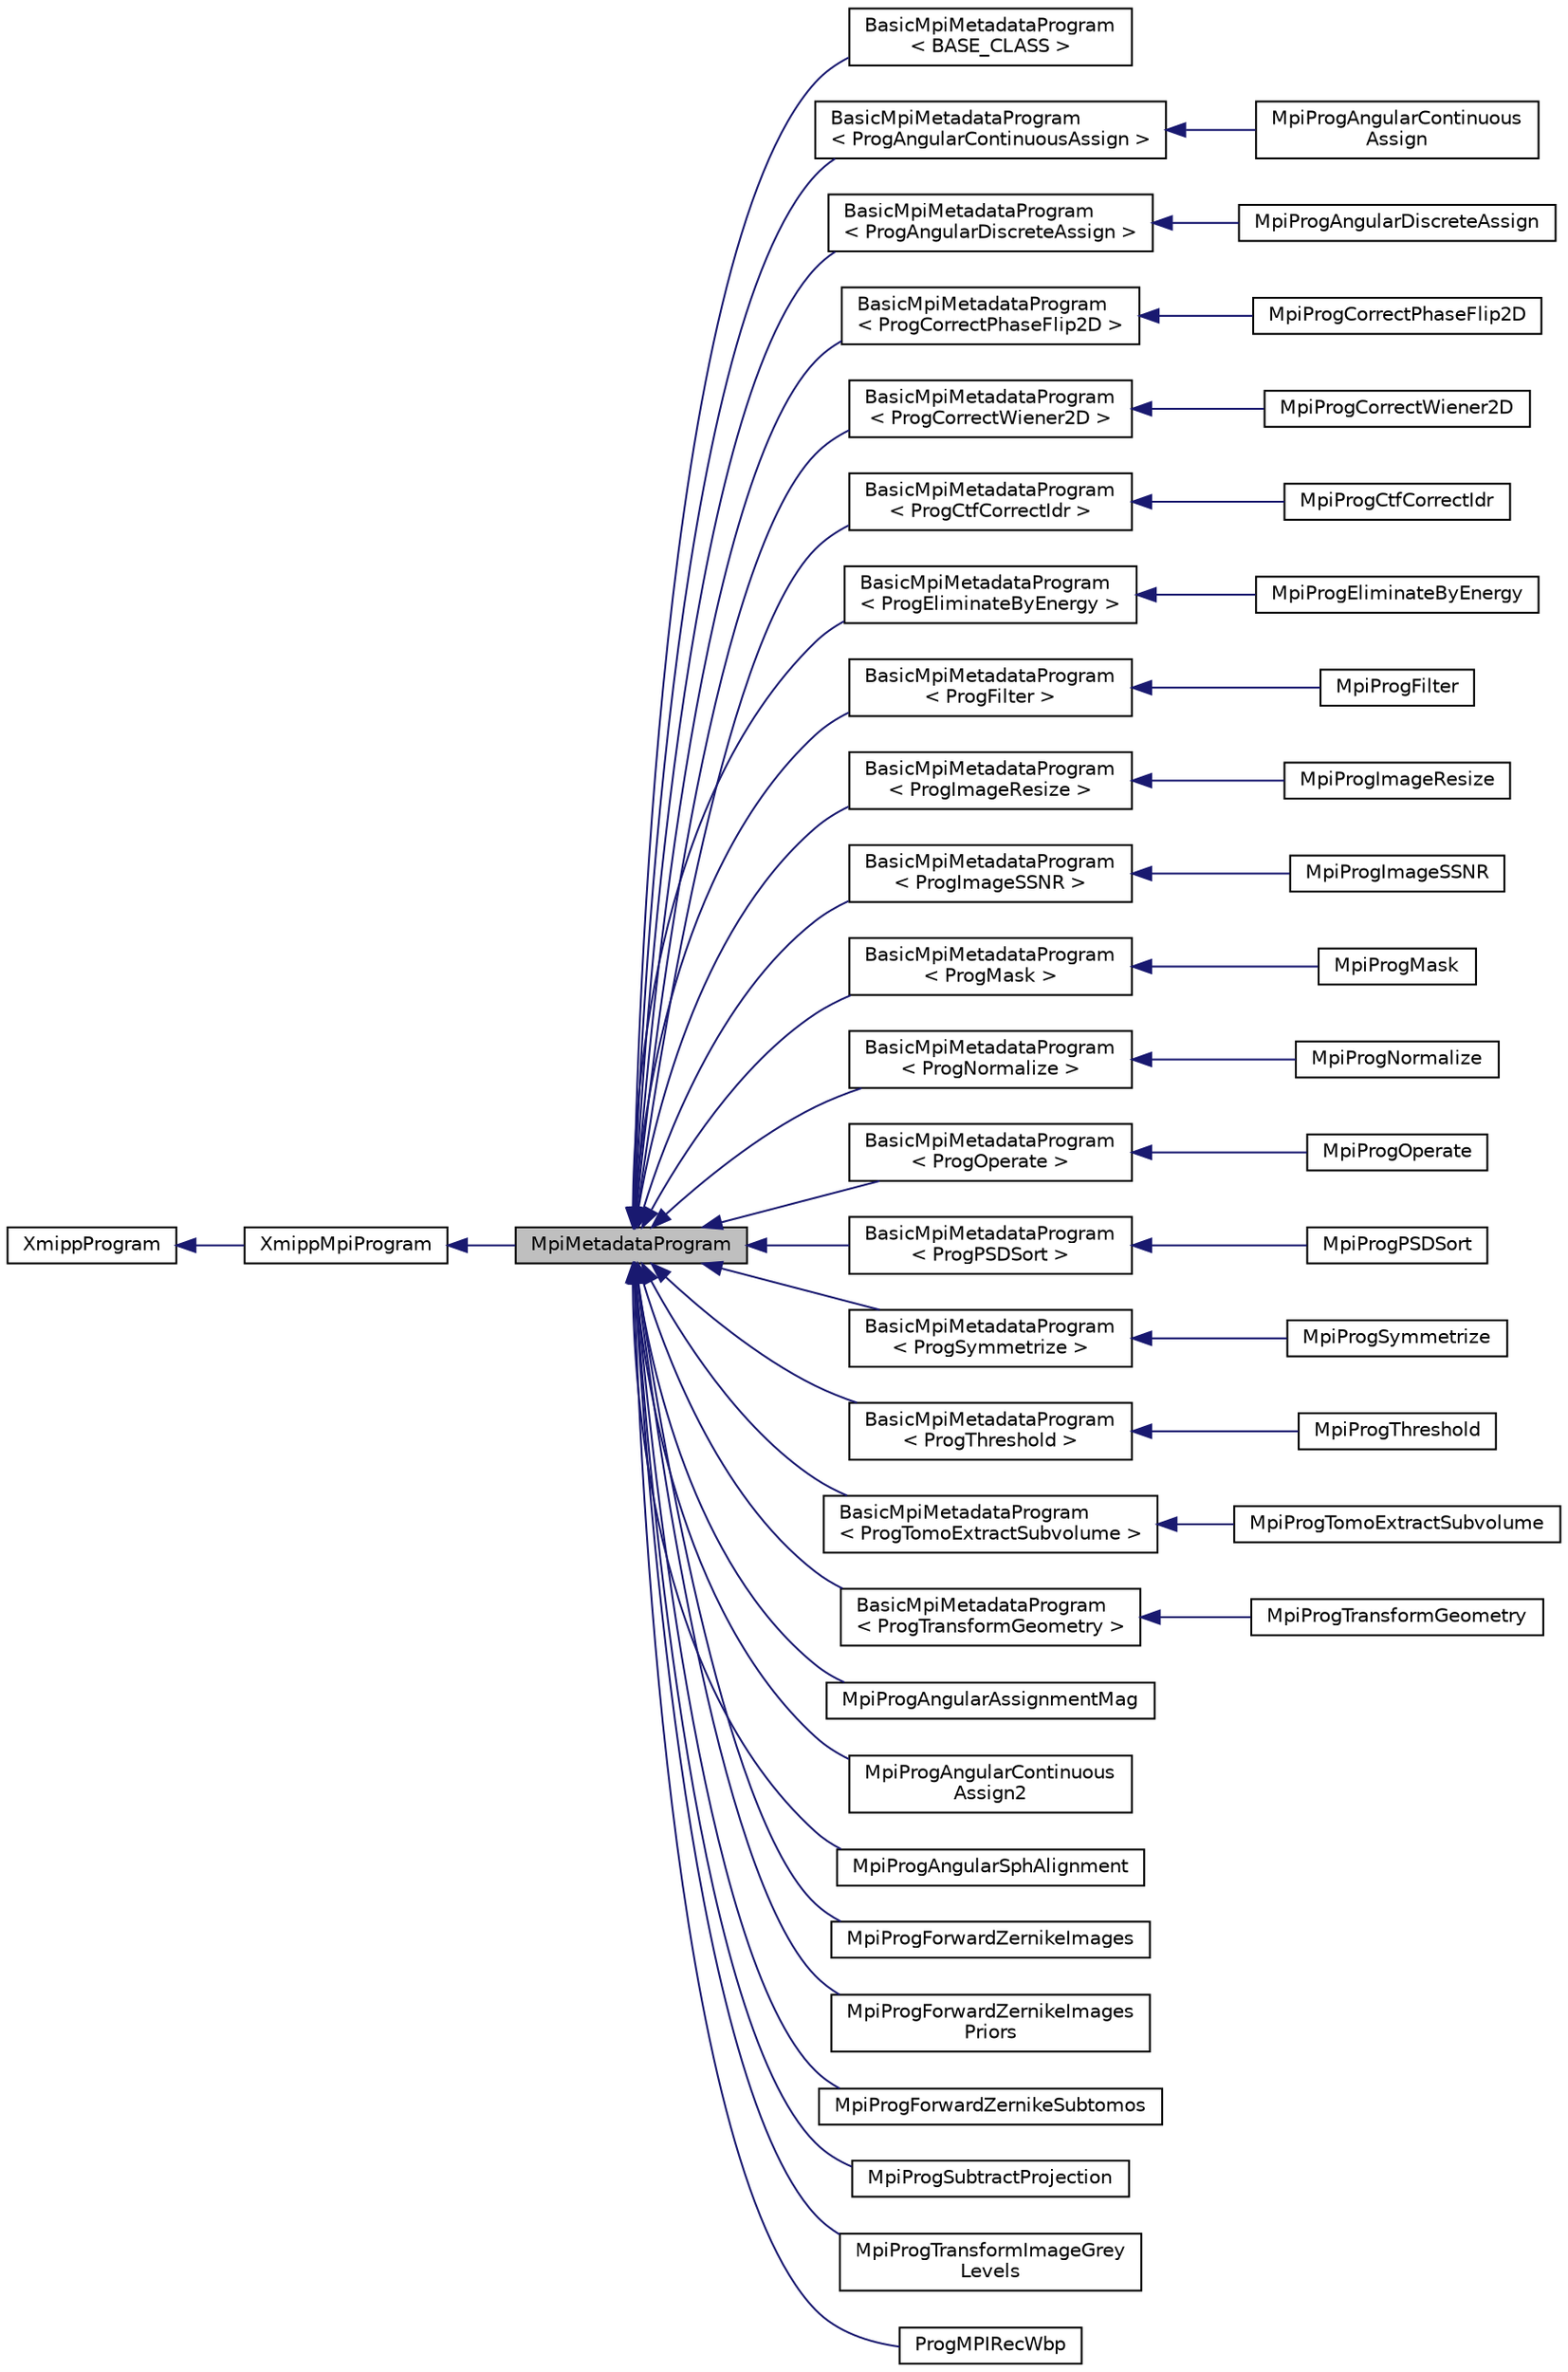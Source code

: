 digraph "MpiMetadataProgram"
{
  edge [fontname="Helvetica",fontsize="10",labelfontname="Helvetica",labelfontsize="10"];
  node [fontname="Helvetica",fontsize="10",shape=record];
  rankdir="LR";
  Node0 [label="MpiMetadataProgram",height=0.2,width=0.4,color="black", fillcolor="grey75", style="filled", fontcolor="black"];
  Node1 -> Node0 [dir="back",color="midnightblue",fontsize="10",style="solid",fontname="Helvetica"];
  Node1 [label="XmippMpiProgram",height=0.2,width=0.4,color="black", fillcolor="white", style="filled",URL="$classXmippMpiProgram.html"];
  Node2 -> Node1 [dir="back",color="midnightblue",fontsize="10",style="solid",fontname="Helvetica"];
  Node2 [label="XmippProgram",height=0.2,width=0.4,color="black", fillcolor="white", style="filled",URL="$classXmippProgram.html"];
  Node0 -> Node3 [dir="back",color="midnightblue",fontsize="10",style="solid",fontname="Helvetica"];
  Node3 [label="BasicMpiMetadataProgram\l\< BASE_CLASS \>",height=0.2,width=0.4,color="black", fillcolor="white", style="filled",URL="$classBasicMpiMetadataProgram.html"];
  Node0 -> Node4 [dir="back",color="midnightblue",fontsize="10",style="solid",fontname="Helvetica"];
  Node4 [label="BasicMpiMetadataProgram\l\< ProgAngularContinuousAssign \>",height=0.2,width=0.4,color="black", fillcolor="white", style="filled",URL="$classBasicMpiMetadataProgram.html"];
  Node4 -> Node5 [dir="back",color="midnightblue",fontsize="10",style="solid",fontname="Helvetica"];
  Node5 [label="MpiProgAngularContinuous\lAssign",height=0.2,width=0.4,color="black", fillcolor="white", style="filled",URL="$classMpiProgAngularContinuousAssign.html"];
  Node0 -> Node6 [dir="back",color="midnightblue",fontsize="10",style="solid",fontname="Helvetica"];
  Node6 [label="BasicMpiMetadataProgram\l\< ProgAngularDiscreteAssign \>",height=0.2,width=0.4,color="black", fillcolor="white", style="filled",URL="$classBasicMpiMetadataProgram.html"];
  Node6 -> Node7 [dir="back",color="midnightblue",fontsize="10",style="solid",fontname="Helvetica"];
  Node7 [label="MpiProgAngularDiscreteAssign",height=0.2,width=0.4,color="black", fillcolor="white", style="filled",URL="$classMpiProgAngularDiscreteAssign.html"];
  Node0 -> Node8 [dir="back",color="midnightblue",fontsize="10",style="solid",fontname="Helvetica"];
  Node8 [label="BasicMpiMetadataProgram\l\< ProgCorrectPhaseFlip2D \>",height=0.2,width=0.4,color="black", fillcolor="white", style="filled",URL="$classBasicMpiMetadataProgram.html"];
  Node8 -> Node9 [dir="back",color="midnightblue",fontsize="10",style="solid",fontname="Helvetica"];
  Node9 [label="MpiProgCorrectPhaseFlip2D",height=0.2,width=0.4,color="black", fillcolor="white", style="filled",URL="$classMpiProgCorrectPhaseFlip2D.html"];
  Node0 -> Node10 [dir="back",color="midnightblue",fontsize="10",style="solid",fontname="Helvetica"];
  Node10 [label="BasicMpiMetadataProgram\l\< ProgCorrectWiener2D \>",height=0.2,width=0.4,color="black", fillcolor="white", style="filled",URL="$classBasicMpiMetadataProgram.html"];
  Node10 -> Node11 [dir="back",color="midnightblue",fontsize="10",style="solid",fontname="Helvetica"];
  Node11 [label="MpiProgCorrectWiener2D",height=0.2,width=0.4,color="black", fillcolor="white", style="filled",URL="$classMpiProgCorrectWiener2D.html"];
  Node0 -> Node12 [dir="back",color="midnightblue",fontsize="10",style="solid",fontname="Helvetica"];
  Node12 [label="BasicMpiMetadataProgram\l\< ProgCtfCorrectIdr \>",height=0.2,width=0.4,color="black", fillcolor="white", style="filled",URL="$classBasicMpiMetadataProgram.html"];
  Node12 -> Node13 [dir="back",color="midnightblue",fontsize="10",style="solid",fontname="Helvetica"];
  Node13 [label="MpiProgCtfCorrectIdr",height=0.2,width=0.4,color="black", fillcolor="white", style="filled",URL="$classMpiProgCtfCorrectIdr.html"];
  Node0 -> Node14 [dir="back",color="midnightblue",fontsize="10",style="solid",fontname="Helvetica"];
  Node14 [label="BasicMpiMetadataProgram\l\< ProgEliminateByEnergy \>",height=0.2,width=0.4,color="black", fillcolor="white", style="filled",URL="$classBasicMpiMetadataProgram.html"];
  Node14 -> Node15 [dir="back",color="midnightblue",fontsize="10",style="solid",fontname="Helvetica"];
  Node15 [label="MpiProgEliminateByEnergy",height=0.2,width=0.4,color="black", fillcolor="white", style="filled",URL="$classMpiProgEliminateByEnergy.html"];
  Node0 -> Node16 [dir="back",color="midnightblue",fontsize="10",style="solid",fontname="Helvetica"];
  Node16 [label="BasicMpiMetadataProgram\l\< ProgFilter \>",height=0.2,width=0.4,color="black", fillcolor="white", style="filled",URL="$classBasicMpiMetadataProgram.html"];
  Node16 -> Node17 [dir="back",color="midnightblue",fontsize="10",style="solid",fontname="Helvetica"];
  Node17 [label="MpiProgFilter",height=0.2,width=0.4,color="black", fillcolor="white", style="filled",URL="$classMpiProgFilter.html"];
  Node0 -> Node18 [dir="back",color="midnightblue",fontsize="10",style="solid",fontname="Helvetica"];
  Node18 [label="BasicMpiMetadataProgram\l\< ProgImageResize \>",height=0.2,width=0.4,color="black", fillcolor="white", style="filled",URL="$classBasicMpiMetadataProgram.html"];
  Node18 -> Node19 [dir="back",color="midnightblue",fontsize="10",style="solid",fontname="Helvetica"];
  Node19 [label="MpiProgImageResize",height=0.2,width=0.4,color="black", fillcolor="white", style="filled",URL="$classMpiProgImageResize.html"];
  Node0 -> Node20 [dir="back",color="midnightblue",fontsize="10",style="solid",fontname="Helvetica"];
  Node20 [label="BasicMpiMetadataProgram\l\< ProgImageSSNR \>",height=0.2,width=0.4,color="black", fillcolor="white", style="filled",URL="$classBasicMpiMetadataProgram.html"];
  Node20 -> Node21 [dir="back",color="midnightblue",fontsize="10",style="solid",fontname="Helvetica"];
  Node21 [label="MpiProgImageSSNR",height=0.2,width=0.4,color="black", fillcolor="white", style="filled",URL="$classMpiProgImageSSNR.html"];
  Node0 -> Node22 [dir="back",color="midnightblue",fontsize="10",style="solid",fontname="Helvetica"];
  Node22 [label="BasicMpiMetadataProgram\l\< ProgMask \>",height=0.2,width=0.4,color="black", fillcolor="white", style="filled",URL="$classBasicMpiMetadataProgram.html"];
  Node22 -> Node23 [dir="back",color="midnightblue",fontsize="10",style="solid",fontname="Helvetica"];
  Node23 [label="MpiProgMask",height=0.2,width=0.4,color="black", fillcolor="white", style="filled",URL="$classMpiProgMask.html"];
  Node0 -> Node24 [dir="back",color="midnightblue",fontsize="10",style="solid",fontname="Helvetica"];
  Node24 [label="BasicMpiMetadataProgram\l\< ProgNormalize \>",height=0.2,width=0.4,color="black", fillcolor="white", style="filled",URL="$classBasicMpiMetadataProgram.html"];
  Node24 -> Node25 [dir="back",color="midnightblue",fontsize="10",style="solid",fontname="Helvetica"];
  Node25 [label="MpiProgNormalize",height=0.2,width=0.4,color="black", fillcolor="white", style="filled",URL="$classMpiProgNormalize.html"];
  Node0 -> Node26 [dir="back",color="midnightblue",fontsize="10",style="solid",fontname="Helvetica"];
  Node26 [label="BasicMpiMetadataProgram\l\< ProgOperate \>",height=0.2,width=0.4,color="black", fillcolor="white", style="filled",URL="$classBasicMpiMetadataProgram.html"];
  Node26 -> Node27 [dir="back",color="midnightblue",fontsize="10",style="solid",fontname="Helvetica"];
  Node27 [label="MpiProgOperate",height=0.2,width=0.4,color="black", fillcolor="white", style="filled",URL="$classMpiProgOperate.html"];
  Node0 -> Node28 [dir="back",color="midnightblue",fontsize="10",style="solid",fontname="Helvetica"];
  Node28 [label="BasicMpiMetadataProgram\l\< ProgPSDSort \>",height=0.2,width=0.4,color="black", fillcolor="white", style="filled",URL="$classBasicMpiMetadataProgram.html"];
  Node28 -> Node29 [dir="back",color="midnightblue",fontsize="10",style="solid",fontname="Helvetica"];
  Node29 [label="MpiProgPSDSort",height=0.2,width=0.4,color="black", fillcolor="white", style="filled",URL="$classMpiProgPSDSort.html"];
  Node0 -> Node30 [dir="back",color="midnightblue",fontsize="10",style="solid",fontname="Helvetica"];
  Node30 [label="BasicMpiMetadataProgram\l\< ProgSymmetrize \>",height=0.2,width=0.4,color="black", fillcolor="white", style="filled",URL="$classBasicMpiMetadataProgram.html"];
  Node30 -> Node31 [dir="back",color="midnightblue",fontsize="10",style="solid",fontname="Helvetica"];
  Node31 [label="MpiProgSymmetrize",height=0.2,width=0.4,color="black", fillcolor="white", style="filled",URL="$classMpiProgSymmetrize.html"];
  Node0 -> Node32 [dir="back",color="midnightblue",fontsize="10",style="solid",fontname="Helvetica"];
  Node32 [label="BasicMpiMetadataProgram\l\< ProgThreshold \>",height=0.2,width=0.4,color="black", fillcolor="white", style="filled",URL="$classBasicMpiMetadataProgram.html"];
  Node32 -> Node33 [dir="back",color="midnightblue",fontsize="10",style="solid",fontname="Helvetica"];
  Node33 [label="MpiProgThreshold",height=0.2,width=0.4,color="black", fillcolor="white", style="filled",URL="$classMpiProgThreshold.html"];
  Node0 -> Node34 [dir="back",color="midnightblue",fontsize="10",style="solid",fontname="Helvetica"];
  Node34 [label="BasicMpiMetadataProgram\l\< ProgTomoExtractSubvolume \>",height=0.2,width=0.4,color="black", fillcolor="white", style="filled",URL="$classBasicMpiMetadataProgram.html"];
  Node34 -> Node35 [dir="back",color="midnightblue",fontsize="10",style="solid",fontname="Helvetica"];
  Node35 [label="MpiProgTomoExtractSubvolume",height=0.2,width=0.4,color="black", fillcolor="white", style="filled",URL="$classMpiProgTomoExtractSubvolume.html"];
  Node0 -> Node36 [dir="back",color="midnightblue",fontsize="10",style="solid",fontname="Helvetica"];
  Node36 [label="BasicMpiMetadataProgram\l\< ProgTransformGeometry \>",height=0.2,width=0.4,color="black", fillcolor="white", style="filled",URL="$classBasicMpiMetadataProgram.html"];
  Node36 -> Node37 [dir="back",color="midnightblue",fontsize="10",style="solid",fontname="Helvetica"];
  Node37 [label="MpiProgTransformGeometry",height=0.2,width=0.4,color="black", fillcolor="white", style="filled",URL="$classMpiProgTransformGeometry.html"];
  Node0 -> Node38 [dir="back",color="midnightblue",fontsize="10",style="solid",fontname="Helvetica"];
  Node38 [label="MpiProgAngularAssignmentMag",height=0.2,width=0.4,color="black", fillcolor="white", style="filled",URL="$classMpiProgAngularAssignmentMag.html"];
  Node0 -> Node39 [dir="back",color="midnightblue",fontsize="10",style="solid",fontname="Helvetica"];
  Node39 [label="MpiProgAngularContinuous\lAssign2",height=0.2,width=0.4,color="black", fillcolor="white", style="filled",URL="$classMpiProgAngularContinuousAssign2.html"];
  Node0 -> Node40 [dir="back",color="midnightblue",fontsize="10",style="solid",fontname="Helvetica"];
  Node40 [label="MpiProgAngularSphAlignment",height=0.2,width=0.4,color="black", fillcolor="white", style="filled",URL="$classMpiProgAngularSphAlignment.html"];
  Node0 -> Node41 [dir="back",color="midnightblue",fontsize="10",style="solid",fontname="Helvetica"];
  Node41 [label="MpiProgForwardZernikeImages",height=0.2,width=0.4,color="black", fillcolor="white", style="filled",URL="$classMpiProgForwardZernikeImages.html"];
  Node0 -> Node42 [dir="back",color="midnightblue",fontsize="10",style="solid",fontname="Helvetica"];
  Node42 [label="MpiProgForwardZernikeImages\lPriors",height=0.2,width=0.4,color="black", fillcolor="white", style="filled",URL="$classMpiProgForwardZernikeImagesPriors.html"];
  Node0 -> Node43 [dir="back",color="midnightblue",fontsize="10",style="solid",fontname="Helvetica"];
  Node43 [label="MpiProgForwardZernikeSubtomos",height=0.2,width=0.4,color="black", fillcolor="white", style="filled",URL="$classMpiProgForwardZernikeSubtomos.html"];
  Node0 -> Node44 [dir="back",color="midnightblue",fontsize="10",style="solid",fontname="Helvetica"];
  Node44 [label="MpiProgSubtractProjection",height=0.2,width=0.4,color="black", fillcolor="white", style="filled",URL="$classMpiProgSubtractProjection.html"];
  Node0 -> Node45 [dir="back",color="midnightblue",fontsize="10",style="solid",fontname="Helvetica"];
  Node45 [label="MpiProgTransformImageGrey\lLevels",height=0.2,width=0.4,color="black", fillcolor="white", style="filled",URL="$classMpiProgTransformImageGreyLevels.html"];
  Node0 -> Node46 [dir="back",color="midnightblue",fontsize="10",style="solid",fontname="Helvetica"];
  Node46 [label="ProgMPIRecWbp",height=0.2,width=0.4,color="black", fillcolor="white", style="filled",URL="$classProgMPIRecWbp.html"];
}
